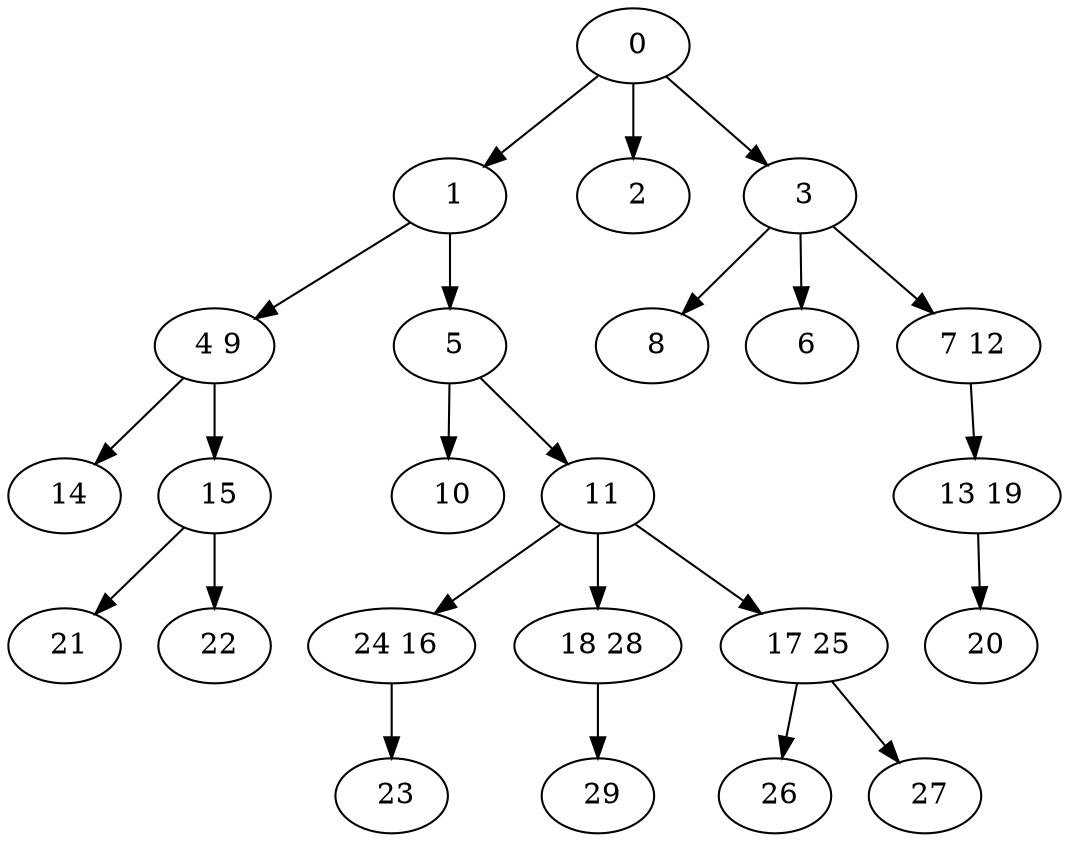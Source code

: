 digraph mytree {
" 0" -> " 1";
" 0" -> " 2";
" 0" -> " 3";
" 29";
" 1" -> " 4 9";
" 1" -> " 5";
" 4 9" -> " 14";
" 4 9" -> " 15";
" 5" -> " 10";
" 5" -> " 11";
" 10";
" 11" -> " 24 16";
" 11" -> " 18 28";
" 11" -> " 17 25";
" 24 16" -> " 23";
" 2";
" 14";
" 8";
" 3" -> " 8";
" 3" -> " 6";
" 3" -> " 7 12";
" 18 28" -> " 29";
" 17 25" -> " 26";
" 17 25" -> " 27";
" 15" -> " 21";
" 15" -> " 22";
" 21";
" 22";
" 23";
" 26";
" 27";
" 6";
" 7 12" -> " 13 19";
" 13 19" -> " 20";
" 20";
}

